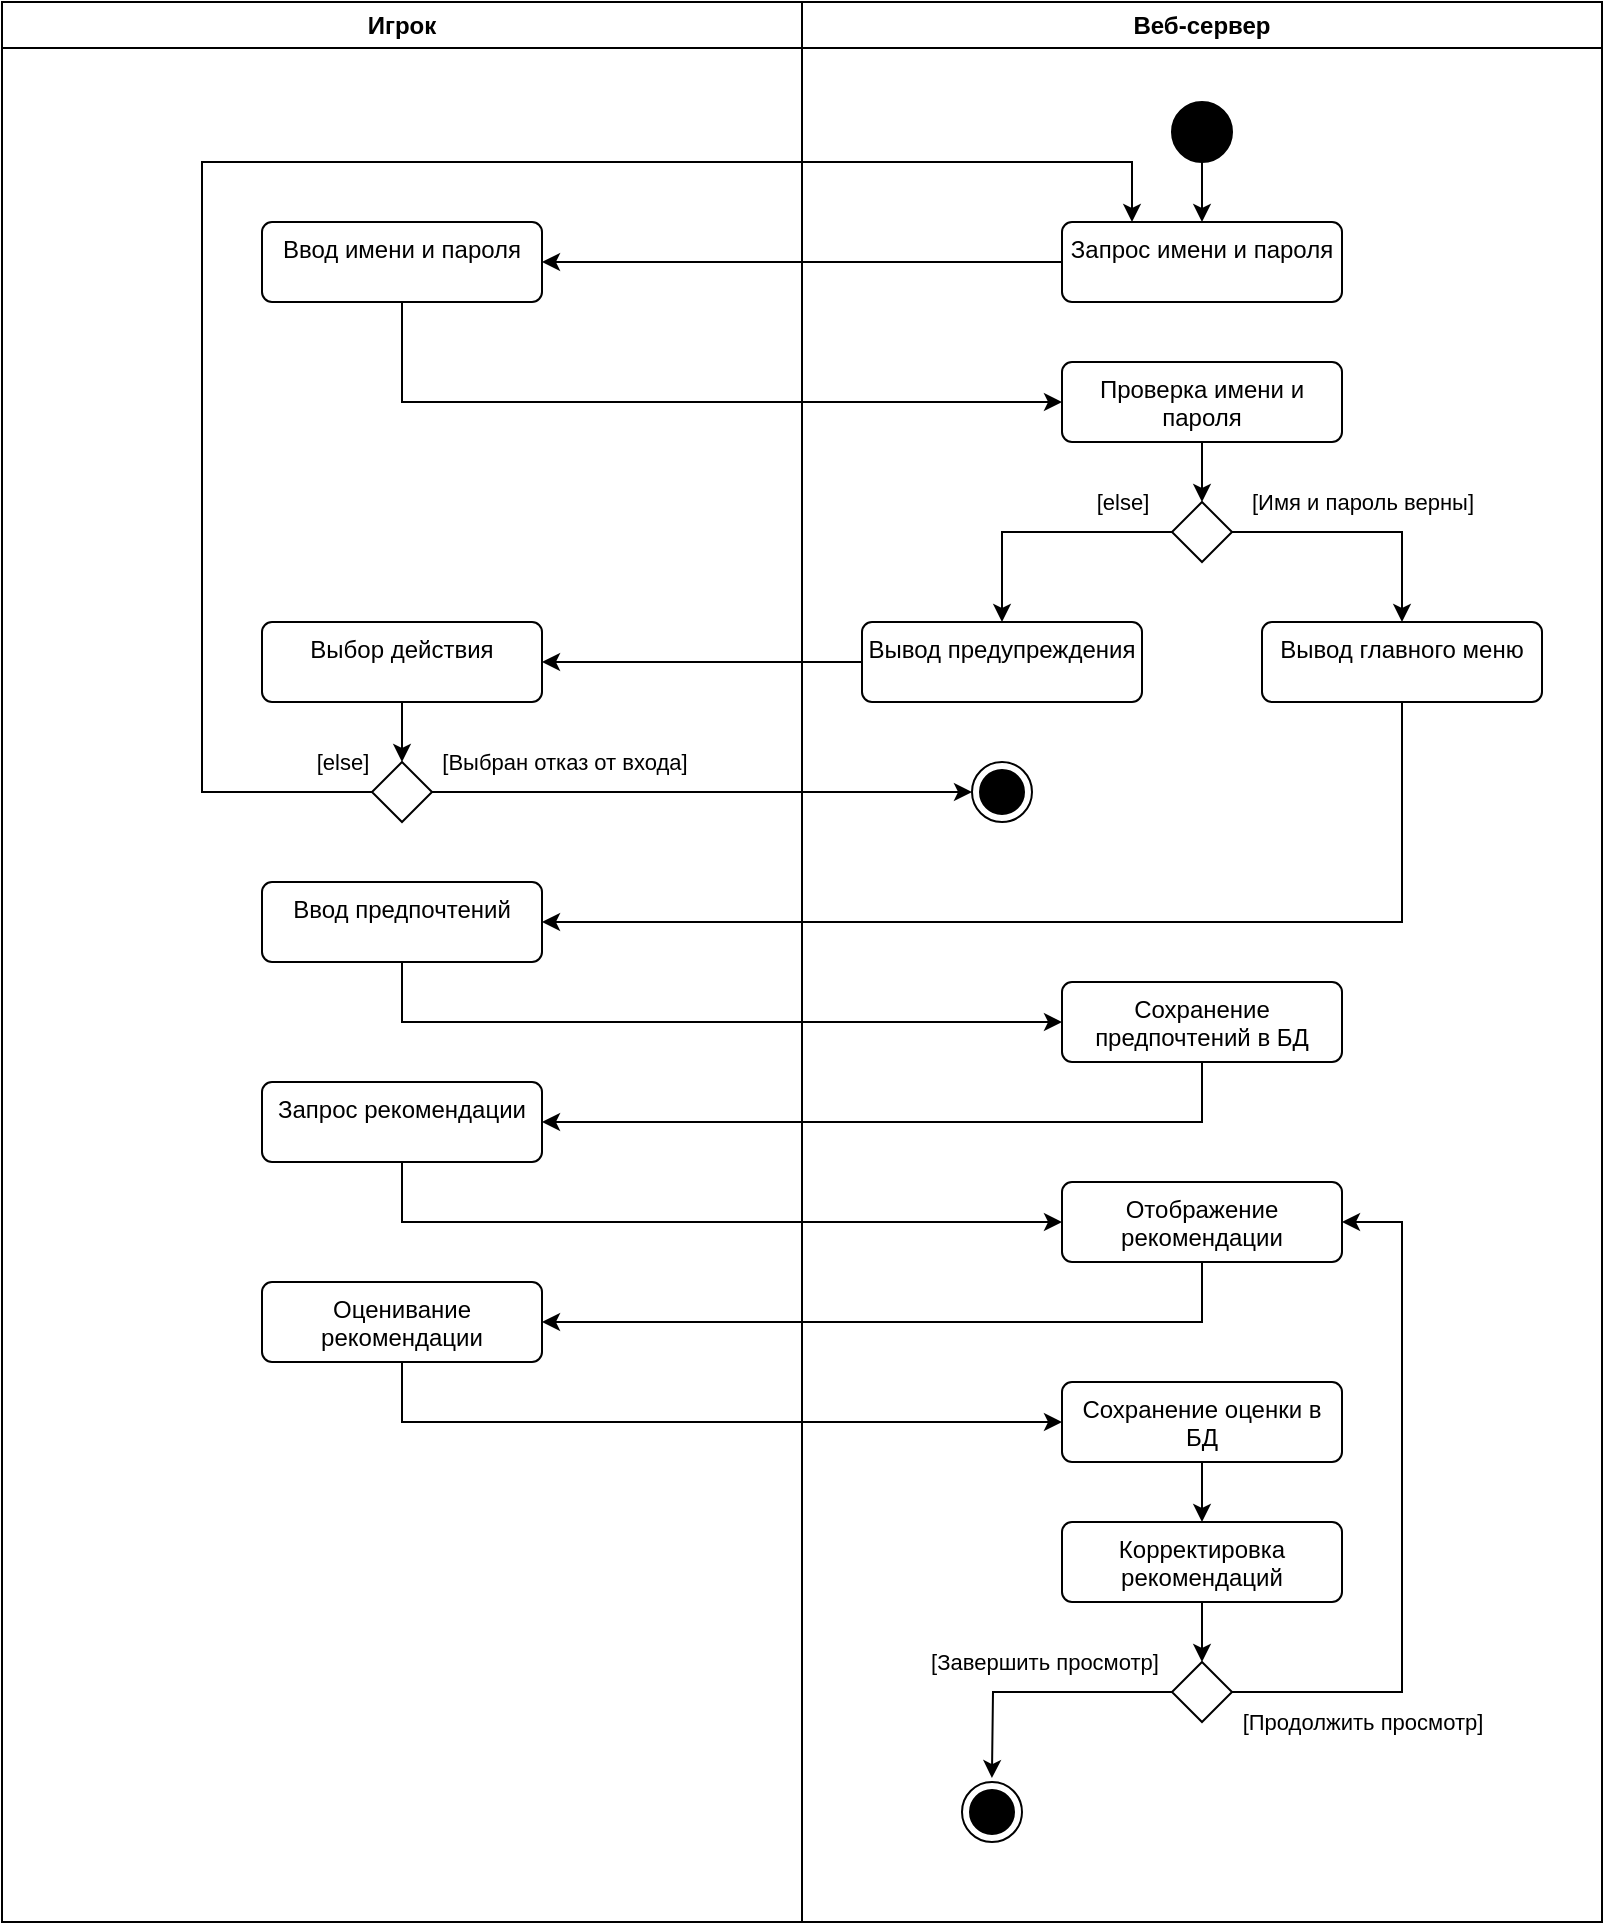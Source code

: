 <mxfile version="28.2.5">
  <diagram name="Page-1" id="aJQbCuiFCbzAohhOSRdi">
    <mxGraphModel dx="1384" dy="729" grid="1" gridSize="10" guides="1" tooltips="1" connect="1" arrows="1" fold="1" page="1" pageScale="1" pageWidth="850" pageHeight="1100" math="0" shadow="0">
      <root>
        <mxCell id="0" />
        <mxCell id="1" parent="0" />
        <mxCell id="oX3zY-kxMDzpT8zyrRlE-4" value="Игрок" style="swimlane;whiteSpace=wrap;html=1;" vertex="1" parent="1">
          <mxGeometry x="80" y="80" width="400" height="960" as="geometry" />
        </mxCell>
        <mxCell id="oX3zY-kxMDzpT8zyrRlE-10" value="Ввод имени и пароля" style="html=1;align=center;verticalAlign=top;rounded=1;absoluteArcSize=1;arcSize=10;dashed=0;whiteSpace=wrap;" vertex="1" parent="oX3zY-kxMDzpT8zyrRlE-4">
          <mxGeometry x="130" y="110" width="140" height="40" as="geometry" />
        </mxCell>
        <mxCell id="oX3zY-kxMDzpT8zyrRlE-32" style="edgeStyle=orthogonalEdgeStyle;rounded=0;orthogonalLoop=1;jettySize=auto;html=1;entryX=0.5;entryY=0;entryDx=0;entryDy=0;" edge="1" parent="oX3zY-kxMDzpT8zyrRlE-4" source="oX3zY-kxMDzpT8zyrRlE-29" target="oX3zY-kxMDzpT8zyrRlE-30">
          <mxGeometry relative="1" as="geometry" />
        </mxCell>
        <mxCell id="oX3zY-kxMDzpT8zyrRlE-29" value="Выбор действия" style="html=1;align=center;verticalAlign=top;rounded=1;absoluteArcSize=1;arcSize=10;dashed=0;whiteSpace=wrap;" vertex="1" parent="oX3zY-kxMDzpT8zyrRlE-4">
          <mxGeometry x="130" y="310" width="140" height="40" as="geometry" />
        </mxCell>
        <mxCell id="oX3zY-kxMDzpT8zyrRlE-30" value="" style="rhombus;" vertex="1" parent="oX3zY-kxMDzpT8zyrRlE-4">
          <mxGeometry x="185" y="380" width="30" height="30" as="geometry" />
        </mxCell>
        <mxCell id="oX3zY-kxMDzpT8zyrRlE-38" value="Ввод предпочтений" style="html=1;align=center;verticalAlign=top;rounded=1;absoluteArcSize=1;arcSize=10;dashed=0;whiteSpace=wrap;" vertex="1" parent="oX3zY-kxMDzpT8zyrRlE-4">
          <mxGeometry x="130" y="440" width="140" height="40" as="geometry" />
        </mxCell>
        <mxCell id="oX3zY-kxMDzpT8zyrRlE-42" value="Запрос рекомендации" style="html=1;align=center;verticalAlign=top;rounded=1;absoluteArcSize=1;arcSize=10;dashed=0;whiteSpace=wrap;" vertex="1" parent="oX3zY-kxMDzpT8zyrRlE-4">
          <mxGeometry x="130" y="540" width="140" height="40" as="geometry" />
        </mxCell>
        <mxCell id="oX3zY-kxMDzpT8zyrRlE-46" value="Оценивание рекомендации" style="html=1;align=center;verticalAlign=top;rounded=1;absoluteArcSize=1;arcSize=10;dashed=0;whiteSpace=wrap;" vertex="1" parent="oX3zY-kxMDzpT8zyrRlE-4">
          <mxGeometry x="130" y="640" width="140" height="40" as="geometry" />
        </mxCell>
        <mxCell id="oX3zY-kxMDzpT8zyrRlE-5" value="Веб-сервер" style="swimlane;whiteSpace=wrap;html=1;startSize=23;" vertex="1" parent="1">
          <mxGeometry x="480" y="80" width="400" height="960" as="geometry">
            <mxRectangle x="480" y="80" width="140" height="30" as="alternateBounds" />
          </mxGeometry>
        </mxCell>
        <mxCell id="oX3zY-kxMDzpT8zyrRlE-21" style="edgeStyle=orthogonalEdgeStyle;rounded=0;orthogonalLoop=1;jettySize=auto;html=1;entryX=0.5;entryY=0;entryDx=0;entryDy=0;" edge="1" parent="oX3zY-kxMDzpT8zyrRlE-5" source="oX3zY-kxMDzpT8zyrRlE-7" target="oX3zY-kxMDzpT8zyrRlE-8">
          <mxGeometry relative="1" as="geometry" />
        </mxCell>
        <mxCell id="oX3zY-kxMDzpT8zyrRlE-7" value="" style="ellipse;fillColor=strokeColor;html=1;" vertex="1" parent="oX3zY-kxMDzpT8zyrRlE-5">
          <mxGeometry x="185" y="50" width="30" height="30" as="geometry" />
        </mxCell>
        <mxCell id="oX3zY-kxMDzpT8zyrRlE-8" value="Запрос имени и пароля" style="html=1;align=center;verticalAlign=top;rounded=1;absoluteArcSize=1;arcSize=10;dashed=0;whiteSpace=wrap;" vertex="1" parent="oX3zY-kxMDzpT8zyrRlE-5">
          <mxGeometry x="130" y="110" width="140" height="40" as="geometry" />
        </mxCell>
        <mxCell id="oX3zY-kxMDzpT8zyrRlE-18" style="edgeStyle=orthogonalEdgeStyle;rounded=0;orthogonalLoop=1;jettySize=auto;html=1;entryX=0.5;entryY=0;entryDx=0;entryDy=0;" edge="1" parent="oX3zY-kxMDzpT8zyrRlE-5" source="oX3zY-kxMDzpT8zyrRlE-11" target="oX3zY-kxMDzpT8zyrRlE-12">
          <mxGeometry relative="1" as="geometry" />
        </mxCell>
        <mxCell id="oX3zY-kxMDzpT8zyrRlE-11" value="Проверка имени и пароля" style="html=1;align=center;verticalAlign=top;rounded=1;absoluteArcSize=1;arcSize=10;dashed=0;whiteSpace=wrap;" vertex="1" parent="oX3zY-kxMDzpT8zyrRlE-5">
          <mxGeometry x="130" y="180" width="140" height="40" as="geometry" />
        </mxCell>
        <mxCell id="oX3zY-kxMDzpT8zyrRlE-25" style="edgeStyle=orthogonalEdgeStyle;rounded=0;orthogonalLoop=1;jettySize=auto;html=1;exitX=0;exitY=0.5;exitDx=0;exitDy=0;entryX=0.5;entryY=0;entryDx=0;entryDy=0;" edge="1" parent="oX3zY-kxMDzpT8zyrRlE-5" source="oX3zY-kxMDzpT8zyrRlE-12" target="oX3zY-kxMDzpT8zyrRlE-23">
          <mxGeometry relative="1" as="geometry" />
        </mxCell>
        <mxCell id="oX3zY-kxMDzpT8zyrRlE-28" value="[else]" style="edgeLabel;html=1;align=center;verticalAlign=middle;resizable=0;points=[];" vertex="1" connectable="0" parent="oX3zY-kxMDzpT8zyrRlE-25">
          <mxGeometry x="-0.059" y="-1" relative="1" as="geometry">
            <mxPoint x="36" y="-14" as="offset" />
          </mxGeometry>
        </mxCell>
        <mxCell id="oX3zY-kxMDzpT8zyrRlE-26" style="edgeStyle=orthogonalEdgeStyle;rounded=0;orthogonalLoop=1;jettySize=auto;html=1;exitX=1;exitY=0.5;exitDx=0;exitDy=0;entryX=0.5;entryY=0;entryDx=0;entryDy=0;" edge="1" parent="oX3zY-kxMDzpT8zyrRlE-5" source="oX3zY-kxMDzpT8zyrRlE-12" target="oX3zY-kxMDzpT8zyrRlE-22">
          <mxGeometry relative="1" as="geometry" />
        </mxCell>
        <mxCell id="oX3zY-kxMDzpT8zyrRlE-27" value="[Имя и пароль верны]" style="edgeLabel;html=1;align=center;verticalAlign=middle;resizable=0;points=[];" vertex="1" connectable="0" parent="oX3zY-kxMDzpT8zyrRlE-26">
          <mxGeometry x="-0.4" y="2" relative="1" as="geometry">
            <mxPoint x="26" y="-13" as="offset" />
          </mxGeometry>
        </mxCell>
        <mxCell id="oX3zY-kxMDzpT8zyrRlE-12" value="" style="rhombus;" vertex="1" parent="oX3zY-kxMDzpT8zyrRlE-5">
          <mxGeometry x="185" y="250" width="30" height="30" as="geometry" />
        </mxCell>
        <mxCell id="oX3zY-kxMDzpT8zyrRlE-22" value="Вывод главного меню" style="html=1;align=center;verticalAlign=top;rounded=1;absoluteArcSize=1;arcSize=10;dashed=0;whiteSpace=wrap;" vertex="1" parent="oX3zY-kxMDzpT8zyrRlE-5">
          <mxGeometry x="230" y="310" width="140" height="40" as="geometry" />
        </mxCell>
        <mxCell id="oX3zY-kxMDzpT8zyrRlE-23" value="Вывод предупреждения" style="html=1;align=center;verticalAlign=top;rounded=1;absoluteArcSize=1;arcSize=10;dashed=0;whiteSpace=wrap;" vertex="1" parent="oX3zY-kxMDzpT8zyrRlE-5">
          <mxGeometry x="30" y="310" width="140" height="40" as="geometry" />
        </mxCell>
        <mxCell id="oX3zY-kxMDzpT8zyrRlE-33" value="" style="ellipse;html=1;shape=endState;fillColor=strokeColor;" vertex="1" parent="oX3zY-kxMDzpT8zyrRlE-5">
          <mxGeometry x="85" y="380" width="30" height="30" as="geometry" />
        </mxCell>
        <mxCell id="oX3zY-kxMDzpT8zyrRlE-40" value="Сохранение предпочтений в БД" style="html=1;align=center;verticalAlign=top;rounded=1;absoluteArcSize=1;arcSize=10;dashed=0;whiteSpace=wrap;" vertex="1" parent="oX3zY-kxMDzpT8zyrRlE-5">
          <mxGeometry x="130" y="490" width="140" height="40" as="geometry" />
        </mxCell>
        <mxCell id="oX3zY-kxMDzpT8zyrRlE-44" value="Отображение рекомендации" style="html=1;align=center;verticalAlign=top;rounded=1;absoluteArcSize=1;arcSize=10;dashed=0;whiteSpace=wrap;" vertex="1" parent="oX3zY-kxMDzpT8zyrRlE-5">
          <mxGeometry x="130" y="590" width="140" height="40" as="geometry" />
        </mxCell>
        <mxCell id="oX3zY-kxMDzpT8zyrRlE-51" style="edgeStyle=orthogonalEdgeStyle;rounded=0;orthogonalLoop=1;jettySize=auto;html=1;entryX=0.5;entryY=0;entryDx=0;entryDy=0;" edge="1" parent="oX3zY-kxMDzpT8zyrRlE-5" source="oX3zY-kxMDzpT8zyrRlE-48" target="oX3zY-kxMDzpT8zyrRlE-50">
          <mxGeometry relative="1" as="geometry" />
        </mxCell>
        <mxCell id="oX3zY-kxMDzpT8zyrRlE-48" value="Сохранение оценки в БД" style="html=1;align=center;verticalAlign=top;rounded=1;absoluteArcSize=1;arcSize=10;dashed=0;whiteSpace=wrap;" vertex="1" parent="oX3zY-kxMDzpT8zyrRlE-5">
          <mxGeometry x="130" y="690" width="140" height="40" as="geometry" />
        </mxCell>
        <mxCell id="oX3zY-kxMDzpT8zyrRlE-53" style="edgeStyle=orthogonalEdgeStyle;rounded=0;orthogonalLoop=1;jettySize=auto;html=1;entryX=0.5;entryY=0;entryDx=0;entryDy=0;" edge="1" parent="oX3zY-kxMDzpT8zyrRlE-5" source="oX3zY-kxMDzpT8zyrRlE-50" target="oX3zY-kxMDzpT8zyrRlE-52">
          <mxGeometry relative="1" as="geometry" />
        </mxCell>
        <mxCell id="oX3zY-kxMDzpT8zyrRlE-50" value="Корректировка рекомендаций" style="html=1;align=center;verticalAlign=top;rounded=1;absoluteArcSize=1;arcSize=10;dashed=0;whiteSpace=wrap;" vertex="1" parent="oX3zY-kxMDzpT8zyrRlE-5">
          <mxGeometry x="130" y="760" width="140" height="40" as="geometry" />
        </mxCell>
        <mxCell id="oX3zY-kxMDzpT8zyrRlE-61" style="edgeStyle=orthogonalEdgeStyle;rounded=0;orthogonalLoop=1;jettySize=auto;html=1;exitX=1;exitY=0.5;exitDx=0;exitDy=0;entryX=1;entryY=0.5;entryDx=0;entryDy=0;" edge="1" parent="oX3zY-kxMDzpT8zyrRlE-5" source="oX3zY-kxMDzpT8zyrRlE-52" target="oX3zY-kxMDzpT8zyrRlE-44">
          <mxGeometry relative="1" as="geometry">
            <mxPoint x="300" y="890" as="targetPoint" />
            <Array as="points">
              <mxPoint x="300" y="845" />
              <mxPoint x="300" y="610" />
            </Array>
          </mxGeometry>
        </mxCell>
        <mxCell id="oX3zY-kxMDzpT8zyrRlE-62" value="[Продолжить просмотр]" style="edgeLabel;html=1;align=center;verticalAlign=middle;resizable=0;points=[];" vertex="1" connectable="0" parent="oX3zY-kxMDzpT8zyrRlE-61">
          <mxGeometry x="-0.622" y="1" relative="1" as="geometry">
            <mxPoint x="-1" y="16" as="offset" />
          </mxGeometry>
        </mxCell>
        <mxCell id="oX3zY-kxMDzpT8zyrRlE-52" value="" style="rhombus;" vertex="1" parent="oX3zY-kxMDzpT8zyrRlE-5">
          <mxGeometry x="185" y="830" width="30" height="30" as="geometry" />
        </mxCell>
        <mxCell id="oX3zY-kxMDzpT8zyrRlE-57" style="edgeStyle=orthogonalEdgeStyle;rounded=0;orthogonalLoop=1;jettySize=auto;html=1;entryX=0.464;entryY=-0.049;entryDx=0;entryDy=0;entryPerimeter=0;" edge="1" parent="oX3zY-kxMDzpT8zyrRlE-5" source="oX3zY-kxMDzpT8zyrRlE-52">
          <mxGeometry relative="1" as="geometry">
            <mxPoint x="94.96" y="888.04" as="targetPoint" />
          </mxGeometry>
        </mxCell>
        <mxCell id="oX3zY-kxMDzpT8zyrRlE-59" value="[Завершить просмотр]" style="edgeLabel;html=1;align=center;verticalAlign=middle;resizable=0;points=[];" vertex="1" connectable="0" parent="oX3zY-kxMDzpT8zyrRlE-57">
          <mxGeometry x="0.136" relative="1" as="geometry">
            <mxPoint x="11" y="-15" as="offset" />
          </mxGeometry>
        </mxCell>
        <mxCell id="oX3zY-kxMDzpT8zyrRlE-63" value="" style="ellipse;html=1;shape=endState;fillColor=strokeColor;" vertex="1" parent="oX3zY-kxMDzpT8zyrRlE-5">
          <mxGeometry x="80" y="890" width="30" height="30" as="geometry" />
        </mxCell>
        <mxCell id="oX3zY-kxMDzpT8zyrRlE-19" style="edgeStyle=orthogonalEdgeStyle;rounded=0;orthogonalLoop=1;jettySize=auto;html=1;entryX=1;entryY=0.5;entryDx=0;entryDy=0;" edge="1" parent="1" source="oX3zY-kxMDzpT8zyrRlE-8" target="oX3zY-kxMDzpT8zyrRlE-10">
          <mxGeometry relative="1" as="geometry" />
        </mxCell>
        <mxCell id="oX3zY-kxMDzpT8zyrRlE-20" style="edgeStyle=orthogonalEdgeStyle;rounded=0;orthogonalLoop=1;jettySize=auto;html=1;exitX=0.5;exitY=1;exitDx=0;exitDy=0;entryX=0;entryY=0.5;entryDx=0;entryDy=0;" edge="1" parent="1" source="oX3zY-kxMDzpT8zyrRlE-10" target="oX3zY-kxMDzpT8zyrRlE-11">
          <mxGeometry relative="1" as="geometry" />
        </mxCell>
        <mxCell id="oX3zY-kxMDzpT8zyrRlE-31" style="edgeStyle=orthogonalEdgeStyle;rounded=0;orthogonalLoop=1;jettySize=auto;html=1;entryX=1;entryY=0.5;entryDx=0;entryDy=0;" edge="1" parent="1" source="oX3zY-kxMDzpT8zyrRlE-23" target="oX3zY-kxMDzpT8zyrRlE-29">
          <mxGeometry relative="1" as="geometry" />
        </mxCell>
        <mxCell id="oX3zY-kxMDzpT8zyrRlE-34" style="edgeStyle=orthogonalEdgeStyle;rounded=0;orthogonalLoop=1;jettySize=auto;html=1;exitX=1;exitY=0.5;exitDx=0;exitDy=0;entryX=0;entryY=0.5;entryDx=0;entryDy=0;" edge="1" parent="1" source="oX3zY-kxMDzpT8zyrRlE-30" target="oX3zY-kxMDzpT8zyrRlE-33">
          <mxGeometry relative="1" as="geometry" />
        </mxCell>
        <mxCell id="oX3zY-kxMDzpT8zyrRlE-35" value="[Выбран отказ от входа]" style="edgeLabel;html=1;align=center;verticalAlign=middle;resizable=0;points=[];" vertex="1" connectable="0" parent="oX3zY-kxMDzpT8zyrRlE-34">
          <mxGeometry x="-0.671" relative="1" as="geometry">
            <mxPoint x="21" y="-15" as="offset" />
          </mxGeometry>
        </mxCell>
        <mxCell id="oX3zY-kxMDzpT8zyrRlE-36" style="edgeStyle=orthogonalEdgeStyle;rounded=0;orthogonalLoop=1;jettySize=auto;html=1;entryX=0.25;entryY=0;entryDx=0;entryDy=0;" edge="1" parent="1" source="oX3zY-kxMDzpT8zyrRlE-30" target="oX3zY-kxMDzpT8zyrRlE-8">
          <mxGeometry relative="1" as="geometry">
            <Array as="points">
              <mxPoint x="180" y="475" />
              <mxPoint x="180" y="160" />
              <mxPoint x="645" y="160" />
            </Array>
          </mxGeometry>
        </mxCell>
        <mxCell id="oX3zY-kxMDzpT8zyrRlE-37" value="[else]" style="edgeLabel;html=1;align=center;verticalAlign=middle;resizable=0;points=[];" vertex="1" connectable="0" parent="oX3zY-kxMDzpT8zyrRlE-36">
          <mxGeometry x="-0.893" relative="1" as="geometry">
            <mxPoint x="33" y="-15" as="offset" />
          </mxGeometry>
        </mxCell>
        <mxCell id="oX3zY-kxMDzpT8zyrRlE-39" style="edgeStyle=orthogonalEdgeStyle;rounded=0;orthogonalLoop=1;jettySize=auto;html=1;entryX=1;entryY=0.5;entryDx=0;entryDy=0;" edge="1" parent="1" source="oX3zY-kxMDzpT8zyrRlE-22" target="oX3zY-kxMDzpT8zyrRlE-38">
          <mxGeometry relative="1" as="geometry">
            <Array as="points">
              <mxPoint x="780" y="540" />
            </Array>
          </mxGeometry>
        </mxCell>
        <mxCell id="oX3zY-kxMDzpT8zyrRlE-41" style="edgeStyle=orthogonalEdgeStyle;rounded=0;orthogonalLoop=1;jettySize=auto;html=1;entryX=0;entryY=0.5;entryDx=0;entryDy=0;" edge="1" parent="1" source="oX3zY-kxMDzpT8zyrRlE-38" target="oX3zY-kxMDzpT8zyrRlE-40">
          <mxGeometry relative="1" as="geometry">
            <Array as="points">
              <mxPoint x="280" y="590" />
            </Array>
          </mxGeometry>
        </mxCell>
        <mxCell id="oX3zY-kxMDzpT8zyrRlE-43" style="edgeStyle=orthogonalEdgeStyle;rounded=0;orthogonalLoop=1;jettySize=auto;html=1;entryX=1;entryY=0.5;entryDx=0;entryDy=0;" edge="1" parent="1" source="oX3zY-kxMDzpT8zyrRlE-40" target="oX3zY-kxMDzpT8zyrRlE-42">
          <mxGeometry relative="1" as="geometry">
            <Array as="points">
              <mxPoint x="680" y="640" />
            </Array>
          </mxGeometry>
        </mxCell>
        <mxCell id="oX3zY-kxMDzpT8zyrRlE-45" style="edgeStyle=orthogonalEdgeStyle;rounded=0;orthogonalLoop=1;jettySize=auto;html=1;entryX=0;entryY=0.5;entryDx=0;entryDy=0;" edge="1" parent="1" source="oX3zY-kxMDzpT8zyrRlE-42" target="oX3zY-kxMDzpT8zyrRlE-44">
          <mxGeometry relative="1" as="geometry">
            <Array as="points">
              <mxPoint x="280" y="690" />
            </Array>
          </mxGeometry>
        </mxCell>
        <mxCell id="oX3zY-kxMDzpT8zyrRlE-47" style="edgeStyle=orthogonalEdgeStyle;rounded=0;orthogonalLoop=1;jettySize=auto;html=1;entryX=1;entryY=0.5;entryDx=0;entryDy=0;" edge="1" parent="1" source="oX3zY-kxMDzpT8zyrRlE-44" target="oX3zY-kxMDzpT8zyrRlE-46">
          <mxGeometry relative="1" as="geometry">
            <Array as="points">
              <mxPoint x="680" y="740" />
            </Array>
          </mxGeometry>
        </mxCell>
        <mxCell id="oX3zY-kxMDzpT8zyrRlE-49" style="edgeStyle=orthogonalEdgeStyle;rounded=0;orthogonalLoop=1;jettySize=auto;html=1;entryX=0;entryY=0.5;entryDx=0;entryDy=0;" edge="1" parent="1" source="oX3zY-kxMDzpT8zyrRlE-46" target="oX3zY-kxMDzpT8zyrRlE-48">
          <mxGeometry relative="1" as="geometry">
            <Array as="points">
              <mxPoint x="280" y="790" />
            </Array>
          </mxGeometry>
        </mxCell>
      </root>
    </mxGraphModel>
  </diagram>
</mxfile>
